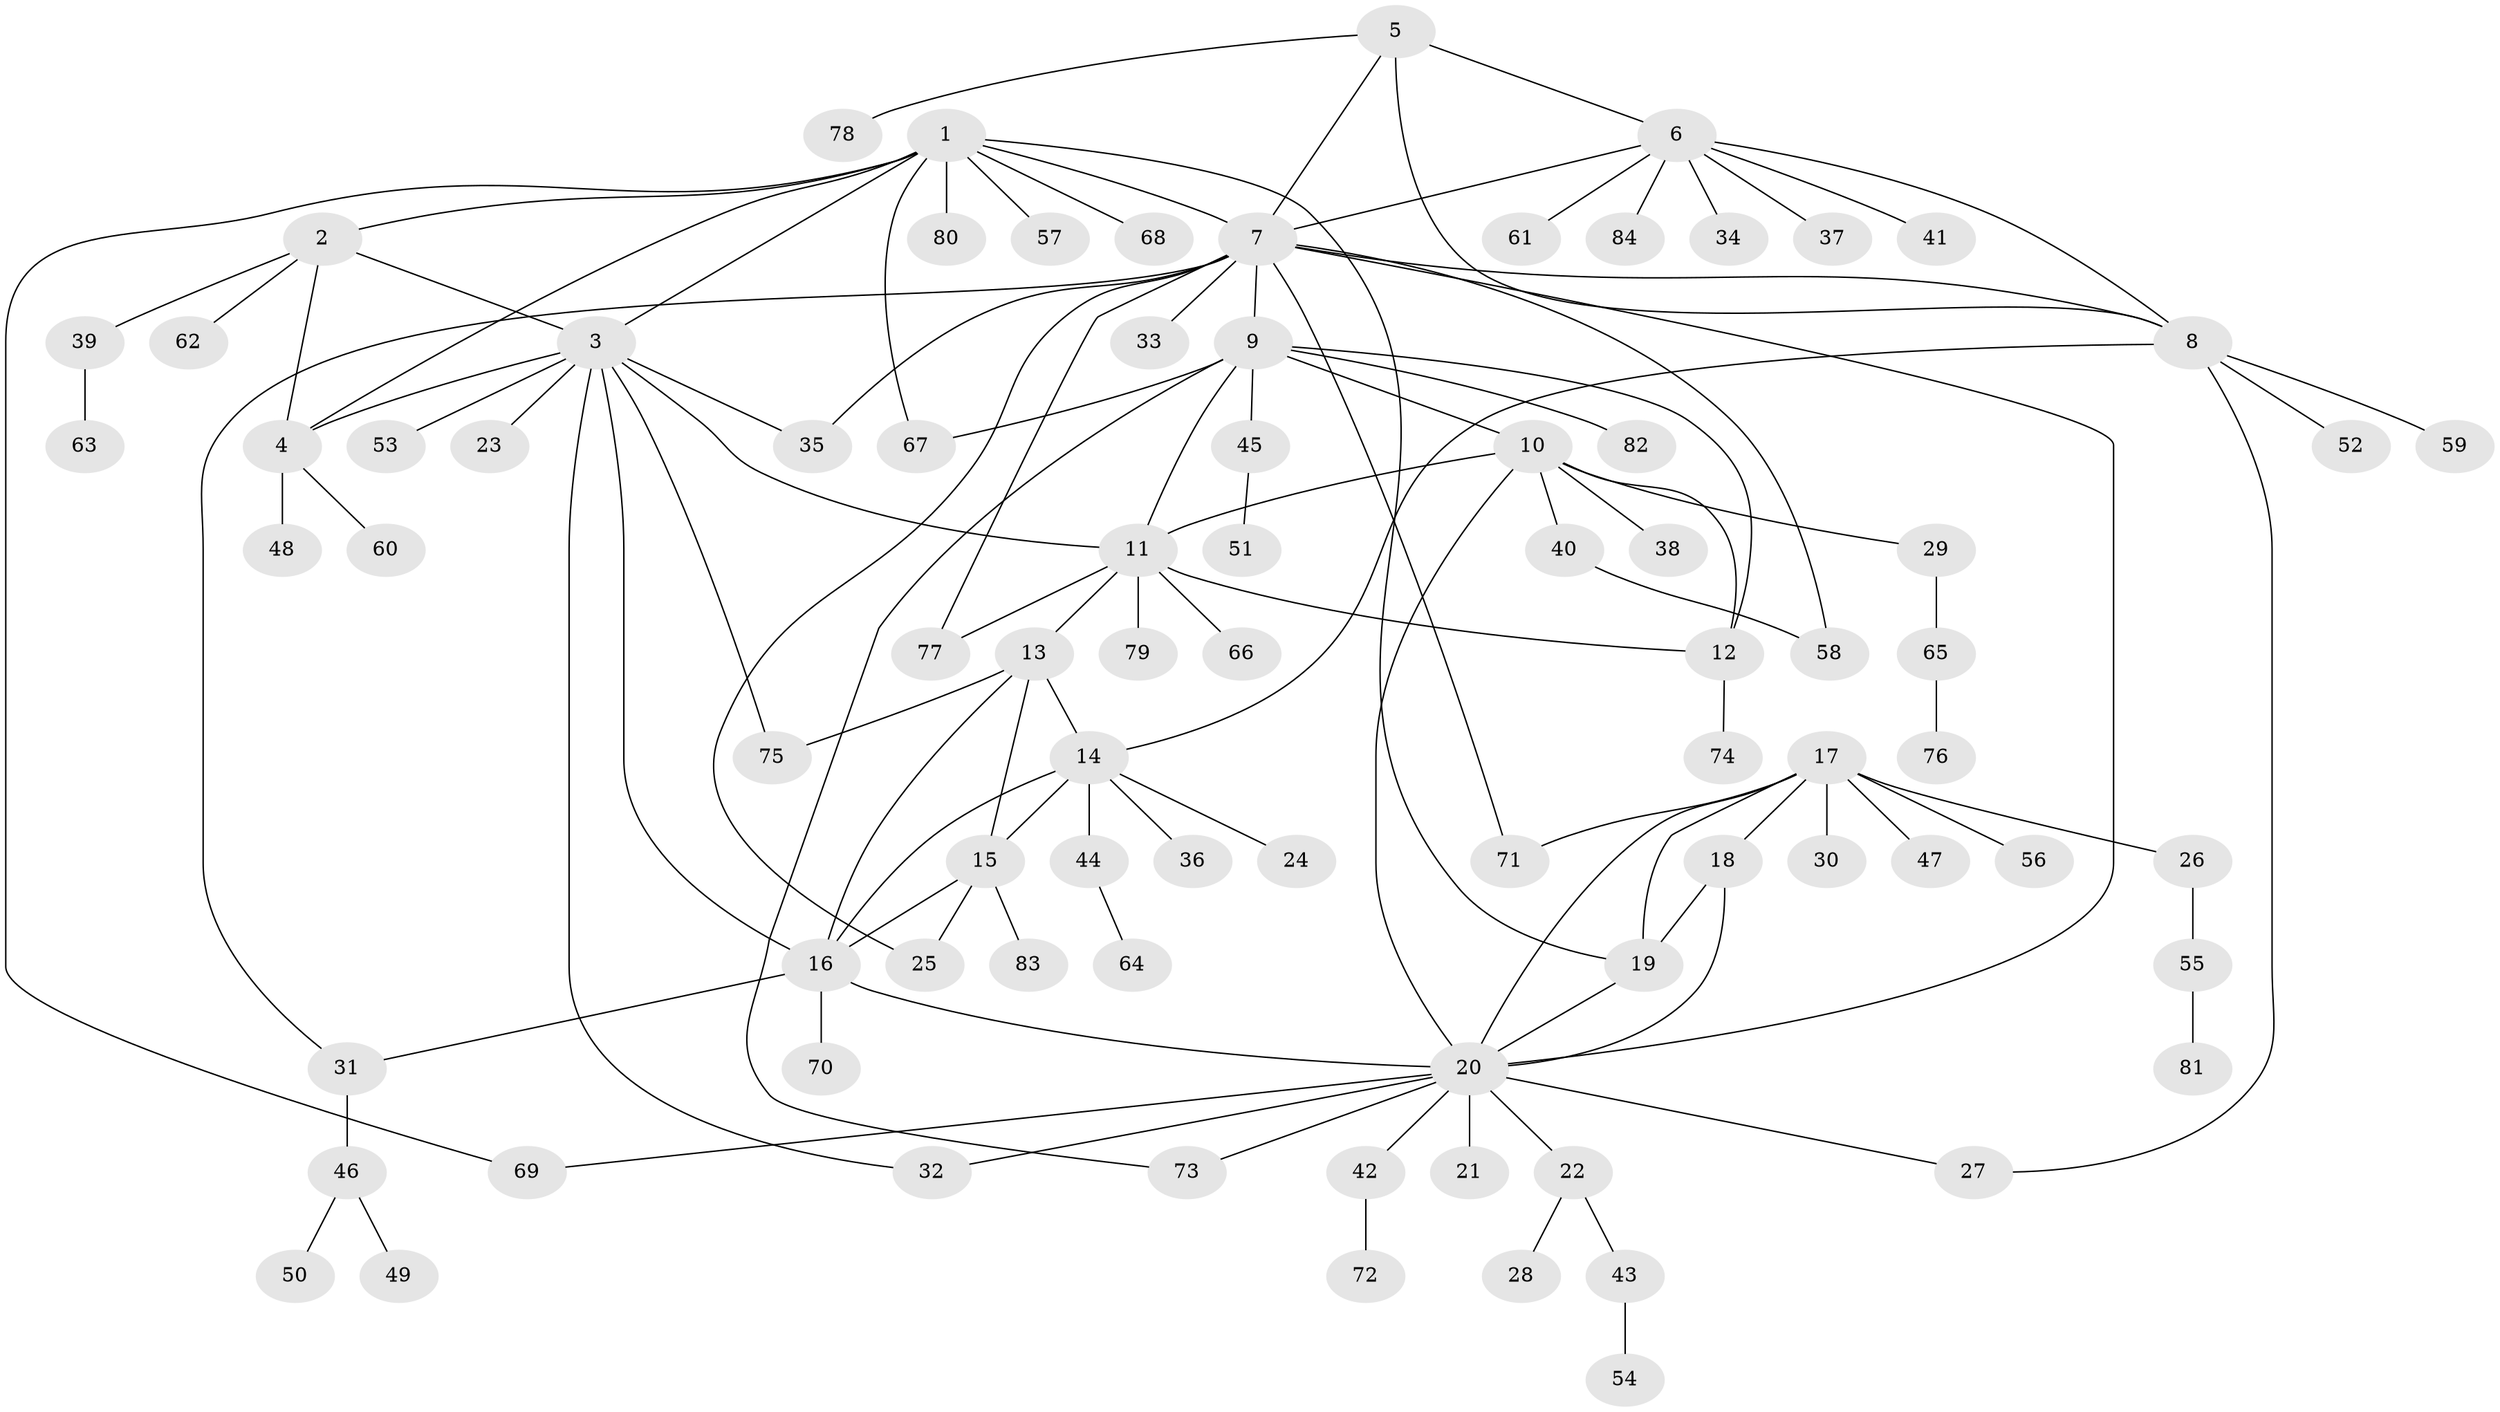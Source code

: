 // Generated by graph-tools (version 1.1) at 2025/11/02/27/25 16:11:32]
// undirected, 84 vertices, 116 edges
graph export_dot {
graph [start="1"]
  node [color=gray90,style=filled];
  1;
  2;
  3;
  4;
  5;
  6;
  7;
  8;
  9;
  10;
  11;
  12;
  13;
  14;
  15;
  16;
  17;
  18;
  19;
  20;
  21;
  22;
  23;
  24;
  25;
  26;
  27;
  28;
  29;
  30;
  31;
  32;
  33;
  34;
  35;
  36;
  37;
  38;
  39;
  40;
  41;
  42;
  43;
  44;
  45;
  46;
  47;
  48;
  49;
  50;
  51;
  52;
  53;
  54;
  55;
  56;
  57;
  58;
  59;
  60;
  61;
  62;
  63;
  64;
  65;
  66;
  67;
  68;
  69;
  70;
  71;
  72;
  73;
  74;
  75;
  76;
  77;
  78;
  79;
  80;
  81;
  82;
  83;
  84;
  1 -- 2;
  1 -- 3;
  1 -- 4;
  1 -- 7;
  1 -- 19;
  1 -- 57;
  1 -- 67;
  1 -- 68;
  1 -- 69;
  1 -- 80;
  2 -- 3;
  2 -- 4;
  2 -- 39;
  2 -- 62;
  3 -- 4;
  3 -- 11;
  3 -- 16;
  3 -- 23;
  3 -- 32;
  3 -- 35;
  3 -- 53;
  3 -- 75;
  4 -- 48;
  4 -- 60;
  5 -- 6;
  5 -- 7;
  5 -- 8;
  5 -- 78;
  6 -- 7;
  6 -- 8;
  6 -- 34;
  6 -- 37;
  6 -- 41;
  6 -- 61;
  6 -- 84;
  7 -- 8;
  7 -- 9;
  7 -- 20;
  7 -- 25;
  7 -- 31;
  7 -- 33;
  7 -- 35;
  7 -- 58;
  7 -- 71;
  7 -- 77;
  8 -- 14;
  8 -- 27;
  8 -- 52;
  8 -- 59;
  9 -- 10;
  9 -- 11;
  9 -- 12;
  9 -- 45;
  9 -- 67;
  9 -- 73;
  9 -- 82;
  10 -- 11;
  10 -- 12;
  10 -- 20;
  10 -- 29;
  10 -- 38;
  10 -- 40;
  11 -- 12;
  11 -- 13;
  11 -- 66;
  11 -- 77;
  11 -- 79;
  12 -- 74;
  13 -- 14;
  13 -- 15;
  13 -- 16;
  13 -- 75;
  14 -- 15;
  14 -- 16;
  14 -- 24;
  14 -- 36;
  14 -- 44;
  15 -- 16;
  15 -- 25;
  15 -- 83;
  16 -- 20;
  16 -- 31;
  16 -- 70;
  17 -- 18;
  17 -- 19;
  17 -- 20;
  17 -- 26;
  17 -- 30;
  17 -- 47;
  17 -- 56;
  17 -- 71;
  18 -- 19;
  18 -- 20;
  19 -- 20;
  20 -- 21;
  20 -- 22;
  20 -- 27;
  20 -- 32;
  20 -- 42;
  20 -- 69;
  20 -- 73;
  22 -- 28;
  22 -- 43;
  26 -- 55;
  29 -- 65;
  31 -- 46;
  39 -- 63;
  40 -- 58;
  42 -- 72;
  43 -- 54;
  44 -- 64;
  45 -- 51;
  46 -- 49;
  46 -- 50;
  55 -- 81;
  65 -- 76;
}
